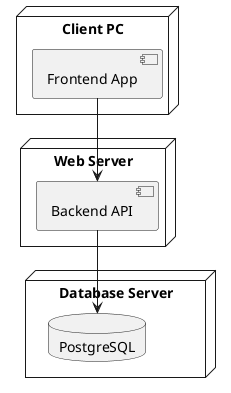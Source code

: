 @startuml
node "Client PC" {
    component "Frontend App"
}
node "Web Server" {
    component "Backend API"
}
node "Database Server" {
    database "PostgreSQL"
}

"Frontend App" --> "Backend API"
"Backend API" --> "PostgreSQL"
@enduml
